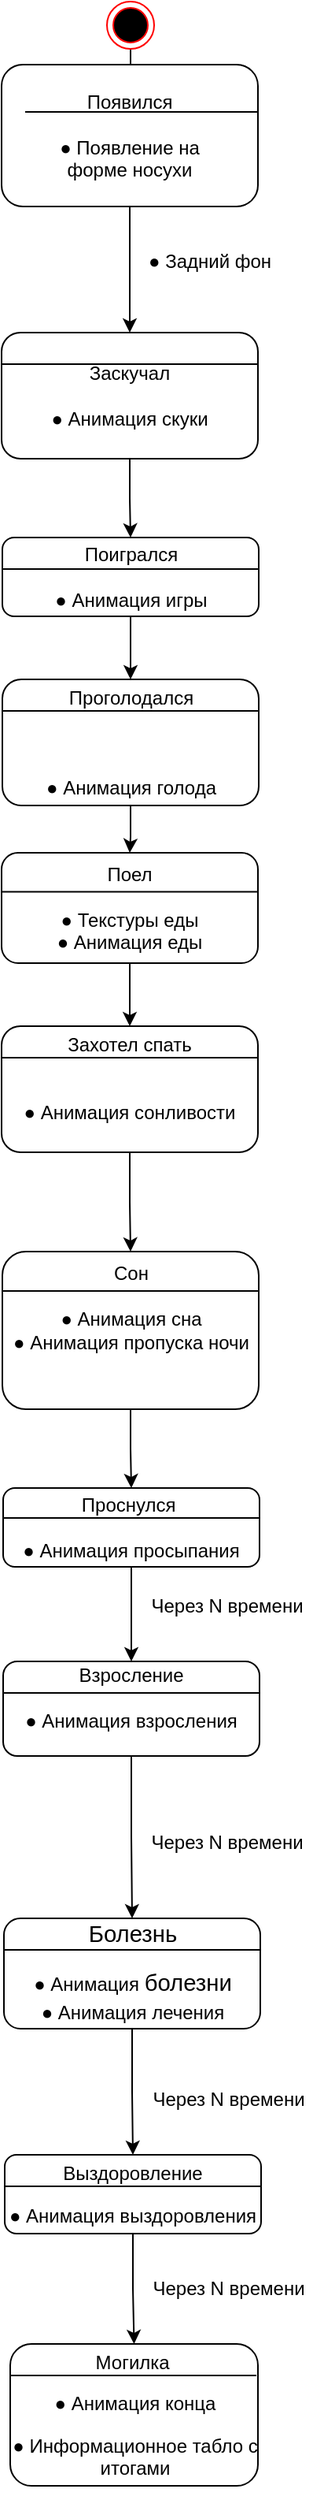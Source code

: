 <mxfile version="28.2.5">
  <diagram name="Страница — 1" id="weVgULx81snFW1Cj19E9">
    <mxGraphModel dx="679" dy="404" grid="1" gridSize="10" guides="1" tooltips="1" connect="1" arrows="1" fold="1" page="1" pageScale="1" pageWidth="827" pageHeight="1169" math="0" shadow="0">
      <root>
        <mxCell id="0" />
        <mxCell id="1" parent="0" />
        <mxCell id="fqgmly1ymyeLt8nfqOBk-8" style="edgeStyle=orthogonalEdgeStyle;rounded=0;orthogonalLoop=1;jettySize=auto;html=1;entryX=0.5;entryY=0;entryDx=0;entryDy=0;" parent="1" source="fqgmly1ymyeLt8nfqOBk-6" target="fqgmly1ymyeLt8nfqOBk-7" edge="1">
          <mxGeometry relative="1" as="geometry" />
        </mxCell>
        <mxCell id="fqgmly1ymyeLt8nfqOBk-6" value="" style="ellipse;html=1;shape=endState;fillColor=#000000;strokeColor=light-dark(#ff0000, #ffffff);" parent="1" vertex="1">
          <mxGeometry x="399" y="50" width="30" height="30" as="geometry" />
        </mxCell>
        <mxCell id="fqgmly1ymyeLt8nfqOBk-13" style="edgeStyle=orthogonalEdgeStyle;rounded=0;orthogonalLoop=1;jettySize=auto;html=1;entryX=0.5;entryY=0;entryDx=0;entryDy=0;" parent="1" source="fqgmly1ymyeLt8nfqOBk-7" target="fqgmly1ymyeLt8nfqOBk-10" edge="1">
          <mxGeometry relative="1" as="geometry" />
        </mxCell>
        <mxCell id="fqgmly1ymyeLt8nfqOBk-7" value="Появился&lt;div&gt;&lt;span style=&quot;background-color: transparent; color: light-dark(rgb(0, 0, 0), rgb(255, 255, 255));&quot;&gt;&lt;br&gt;&lt;/span&gt;&lt;/div&gt;&lt;div&gt;&lt;span style=&quot;background-color: transparent;&quot;&gt;● Появление на форме&lt;/span&gt;&lt;span style=&quot;background-color: transparent; color: light-dark(rgb(0, 0, 0), rgb(255, 255, 255));&quot;&gt;&amp;nbsp;носухи&lt;br&gt;&lt;/span&gt;&lt;/div&gt;" style="rounded=1;whiteSpace=wrap;html=1;" parent="1" vertex="1">
          <mxGeometry x="332" y="90" width="163" height="90" as="geometry" />
        </mxCell>
        <mxCell id="fqgmly1ymyeLt8nfqOBk-9" value="" style="endArrow=none;html=1;rounded=0;entryX=0.998;entryY=0.333;entryDx=0;entryDy=0;exitX=0;exitY=0.25;exitDx=0;exitDy=0;entryPerimeter=0;" parent="1" target="fqgmly1ymyeLt8nfqOBk-7" edge="1">
          <mxGeometry width="50" height="50" relative="1" as="geometry">
            <mxPoint x="347" y="120" as="sourcePoint" />
            <mxPoint x="481" y="120" as="targetPoint" />
          </mxGeometry>
        </mxCell>
        <mxCell id="fqgmly1ymyeLt8nfqOBk-15" style="edgeStyle=orthogonalEdgeStyle;rounded=0;orthogonalLoop=1;jettySize=auto;html=1;entryX=0.5;entryY=0;entryDx=0;entryDy=0;" parent="1" source="fqgmly1ymyeLt8nfqOBk-10" target="fqgmly1ymyeLt8nfqOBk-14" edge="1">
          <mxGeometry relative="1" as="geometry" />
        </mxCell>
        <mxCell id="fqgmly1ymyeLt8nfqOBk-10" value="Заскучал&lt;div&gt;&lt;br&gt;&lt;/div&gt;&lt;div&gt;● Анимация скуки&lt;/div&gt;" style="rounded=1;whiteSpace=wrap;html=1;" parent="1" vertex="1">
          <mxGeometry x="332" y="260" width="163" height="80" as="geometry" />
        </mxCell>
        <mxCell id="fqgmly1ymyeLt8nfqOBk-12" value="" style="endArrow=none;html=1;rounded=0;exitX=0;exitY=0.25;exitDx=0;exitDy=0;entryX=1;entryY=0.25;entryDx=0;entryDy=0;" parent="1" source="fqgmly1ymyeLt8nfqOBk-10" target="fqgmly1ymyeLt8nfqOBk-10" edge="1">
          <mxGeometry width="50" height="50" relative="1" as="geometry">
            <mxPoint x="380" y="280" as="sourcePoint" />
            <mxPoint x="480" y="280" as="targetPoint" />
          </mxGeometry>
        </mxCell>
        <mxCell id="fqgmly1ymyeLt8nfqOBk-20" style="edgeStyle=orthogonalEdgeStyle;rounded=0;orthogonalLoop=1;jettySize=auto;html=1;entryX=0.5;entryY=0;entryDx=0;entryDy=0;" parent="1" source="fqgmly1ymyeLt8nfqOBk-14" target="fqgmly1ymyeLt8nfqOBk-18" edge="1">
          <mxGeometry relative="1" as="geometry" />
        </mxCell>
        <mxCell id="fqgmly1ymyeLt8nfqOBk-14" value="Поигрался&lt;div&gt;&lt;br&gt;&lt;/div&gt;&lt;div&gt;● Анимация игры&lt;/div&gt;" style="rounded=1;whiteSpace=wrap;html=1;" parent="1" vertex="1">
          <mxGeometry x="332.5" y="390" width="163" height="50" as="geometry" />
        </mxCell>
        <mxCell id="fqgmly1ymyeLt8nfqOBk-16" value="" style="endArrow=none;html=1;rounded=0;exitX=0;exitY=0.25;exitDx=0;exitDy=0;entryX=1;entryY=0.25;entryDx=0;entryDy=0;" parent="1" edge="1">
          <mxGeometry width="50" height="50" relative="1" as="geometry">
            <mxPoint x="332.5" y="410" as="sourcePoint" />
            <mxPoint x="495.5" y="410" as="targetPoint" />
          </mxGeometry>
        </mxCell>
        <mxCell id="fqgmly1ymyeLt8nfqOBk-23" style="edgeStyle=orthogonalEdgeStyle;rounded=0;orthogonalLoop=1;jettySize=auto;html=1;entryX=0.5;entryY=0;entryDx=0;entryDy=0;" parent="1" source="fqgmly1ymyeLt8nfqOBk-18" target="fqgmly1ymyeLt8nfqOBk-21" edge="1">
          <mxGeometry relative="1" as="geometry" />
        </mxCell>
        <mxCell id="fqgmly1ymyeLt8nfqOBk-18" value="Проголодался&lt;div&gt;&lt;br&gt;&lt;/div&gt;&lt;div&gt;&lt;br&gt;&lt;/div&gt;&lt;div&gt;&lt;br&gt;&lt;/div&gt;&lt;div&gt;● Анимация голода&lt;/div&gt;" style="rounded=1;whiteSpace=wrap;html=1;" parent="1" vertex="1">
          <mxGeometry x="332.5" y="480" width="163" height="80" as="geometry" />
        </mxCell>
        <mxCell id="fqgmly1ymyeLt8nfqOBk-19" value="" style="endArrow=none;html=1;rounded=0;exitX=0;exitY=0.25;exitDx=0;exitDy=0;entryX=1;entryY=0.25;entryDx=0;entryDy=0;" parent="1" source="fqgmly1ymyeLt8nfqOBk-18" target="fqgmly1ymyeLt8nfqOBk-18" edge="1">
          <mxGeometry width="50" height="50" relative="1" as="geometry">
            <mxPoint x="380.5" y="500" as="sourcePoint" />
            <mxPoint x="480.5" y="500" as="targetPoint" />
          </mxGeometry>
        </mxCell>
        <mxCell id="fqgmly1ymyeLt8nfqOBk-29" style="edgeStyle=orthogonalEdgeStyle;rounded=0;orthogonalLoop=1;jettySize=auto;html=1;entryX=0.5;entryY=0;entryDx=0;entryDy=0;" parent="1" source="fqgmly1ymyeLt8nfqOBk-21" target="fqgmly1ymyeLt8nfqOBk-24" edge="1">
          <mxGeometry relative="1" as="geometry" />
        </mxCell>
        <mxCell id="fqgmly1ymyeLt8nfqOBk-21" value="Поел&lt;div&gt;&lt;br&gt;&lt;/div&gt;&lt;div&gt;● Текстуры еды&lt;/div&gt;&lt;div&gt;● Анимация еды&lt;/div&gt;" style="rounded=1;whiteSpace=wrap;html=1;" parent="1" vertex="1">
          <mxGeometry x="332" y="590" width="163" height="70" as="geometry" />
        </mxCell>
        <mxCell id="fqgmly1ymyeLt8nfqOBk-22" value="" style="endArrow=none;html=1;rounded=0;exitX=0;exitY=0.25;exitDx=0;exitDy=0;entryX=1;entryY=0.25;entryDx=0;entryDy=0;" parent="1" edge="1">
          <mxGeometry width="50" height="50" relative="1" as="geometry">
            <mxPoint x="332" y="614.8" as="sourcePoint" />
            <mxPoint x="495" y="614.8" as="targetPoint" />
          </mxGeometry>
        </mxCell>
        <mxCell id="fqgmly1ymyeLt8nfqOBk-32" style="edgeStyle=orthogonalEdgeStyle;rounded=0;orthogonalLoop=1;jettySize=auto;html=1;entryX=0.5;entryY=0;entryDx=0;entryDy=0;" parent="1" source="fqgmly1ymyeLt8nfqOBk-24" target="fqgmly1ymyeLt8nfqOBk-36" edge="1">
          <mxGeometry relative="1" as="geometry">
            <mxPoint x="413.5" y="830" as="targetPoint" />
          </mxGeometry>
        </mxCell>
        <mxCell id="fqgmly1ymyeLt8nfqOBk-24" value="Захотел спать&lt;div&gt;&lt;br&gt;&lt;/div&gt;&lt;div&gt;&lt;br&gt;&lt;/div&gt;&lt;div&gt;&lt;span style=&quot;background-color: transparent; color: light-dark(rgb(0, 0, 0), rgb(255, 255, 255));&quot;&gt;● Анимация сонливости&lt;/span&gt;&lt;/div&gt;&lt;div&gt;&lt;br&gt;&lt;/div&gt;" style="rounded=1;whiteSpace=wrap;html=1;" parent="1" vertex="1">
          <mxGeometry x="332" y="700" width="163" height="80" as="geometry" />
        </mxCell>
        <mxCell id="fqgmly1ymyeLt8nfqOBk-25" value="" style="endArrow=none;html=1;rounded=0;exitX=0;exitY=0.25;exitDx=0;exitDy=0;entryX=1;entryY=0.25;entryDx=0;entryDy=0;" parent="1" source="fqgmly1ymyeLt8nfqOBk-24" target="fqgmly1ymyeLt8nfqOBk-24" edge="1">
          <mxGeometry width="50" height="50" relative="1" as="geometry">
            <mxPoint x="380" y="720" as="sourcePoint" />
            <mxPoint x="480" y="720" as="targetPoint" />
          </mxGeometry>
        </mxCell>
        <mxCell id="fqgmly1ymyeLt8nfqOBk-26" value="● Задний фон" style="text;html=1;align=center;verticalAlign=middle;resizable=0;points=[];autosize=1;strokeColor=none;fillColor=none;" parent="1" vertex="1">
          <mxGeometry x="414" y="200" width="100" height="30" as="geometry" />
        </mxCell>
        <mxCell id="fqgmly1ymyeLt8nfqOBk-41" style="edgeStyle=orthogonalEdgeStyle;rounded=0;orthogonalLoop=1;jettySize=auto;html=1;entryX=0.5;entryY=0;entryDx=0;entryDy=0;" parent="1" source="fqgmly1ymyeLt8nfqOBk-36" target="fqgmly1ymyeLt8nfqOBk-39" edge="1">
          <mxGeometry relative="1" as="geometry" />
        </mxCell>
        <mxCell id="fqgmly1ymyeLt8nfqOBk-36" value="Сон&lt;div&gt;&lt;br&gt;&lt;/div&gt;&lt;div&gt;● Анимация сна&lt;/div&gt;&lt;div&gt;● Анимация пропуска ночи&lt;/div&gt;&lt;div&gt;&lt;br&gt;&lt;/div&gt;&lt;div&gt;&lt;br&gt;&lt;/div&gt;" style="rounded=1;whiteSpace=wrap;html=1;" parent="1" vertex="1">
          <mxGeometry x="332.5" y="843" width="163" height="100" as="geometry" />
        </mxCell>
        <mxCell id="fqgmly1ymyeLt8nfqOBk-37" value="" style="endArrow=none;html=1;rounded=0;exitX=0;exitY=0.25;exitDx=0;exitDy=0;entryX=1;entryY=0.25;entryDx=0;entryDy=0;" parent="1" source="fqgmly1ymyeLt8nfqOBk-36" target="fqgmly1ymyeLt8nfqOBk-36" edge="1">
          <mxGeometry width="50" height="50" relative="1" as="geometry">
            <mxPoint x="380.5" y="863" as="sourcePoint" />
            <mxPoint x="480.5" y="863" as="targetPoint" />
          </mxGeometry>
        </mxCell>
        <mxCell id="fqgmly1ymyeLt8nfqOBk-45" style="edgeStyle=orthogonalEdgeStyle;rounded=0;orthogonalLoop=1;jettySize=auto;html=1;entryX=0.5;entryY=0;entryDx=0;entryDy=0;" parent="1" source="fqgmly1ymyeLt8nfqOBk-39" target="fqgmly1ymyeLt8nfqOBk-43" edge="1">
          <mxGeometry relative="1" as="geometry" />
        </mxCell>
        <mxCell id="fqgmly1ymyeLt8nfqOBk-39" value="&lt;div&gt;Проснулся&amp;nbsp;&lt;/div&gt;&lt;div&gt;&lt;br&gt;&lt;/div&gt;&lt;div&gt;● Анимация просыпания&lt;/div&gt;" style="rounded=1;whiteSpace=wrap;html=1;" parent="1" vertex="1">
          <mxGeometry x="333" y="993" width="163" height="50" as="geometry" />
        </mxCell>
        <mxCell id="fqgmly1ymyeLt8nfqOBk-40" value="" style="endArrow=none;html=1;rounded=0;exitX=0;exitY=0.25;exitDx=0;exitDy=0;entryX=1;entryY=0.25;entryDx=0;entryDy=0;" parent="1" edge="1">
          <mxGeometry width="50" height="50" relative="1" as="geometry">
            <mxPoint x="332.5" y="1012" as="sourcePoint" />
            <mxPoint x="495.5" y="1012" as="targetPoint" />
          </mxGeometry>
        </mxCell>
        <mxCell id="DeCq2CqXdTrPyA5d1G-L-4" style="edgeStyle=orthogonalEdgeStyle;rounded=0;orthogonalLoop=1;jettySize=auto;html=1;entryX=0.5;entryY=0;entryDx=0;entryDy=0;" parent="1" source="fqgmly1ymyeLt8nfqOBk-43" target="DeCq2CqXdTrPyA5d1G-L-5" edge="1">
          <mxGeometry relative="1" as="geometry">
            <mxPoint x="415" y="1253.0" as="targetPoint" />
          </mxGeometry>
        </mxCell>
        <mxCell id="fqgmly1ymyeLt8nfqOBk-43" value="Взросление&lt;div&gt;&lt;br&gt;&lt;/div&gt;&lt;div&gt;● Анимация взросления&lt;/div&gt;&lt;div&gt;&lt;br&gt;&lt;/div&gt;" style="rounded=1;whiteSpace=wrap;html=1;" parent="1" vertex="1">
          <mxGeometry x="333" y="1103" width="163" height="60" as="geometry" />
        </mxCell>
        <mxCell id="fqgmly1ymyeLt8nfqOBk-44" value="" style="endArrow=none;html=1;rounded=0;exitX=0;exitY=0.25;exitDx=0;exitDy=0;entryX=1;entryY=0.25;entryDx=0;entryDy=0;" parent="1" edge="1">
          <mxGeometry width="50" height="50" relative="1" as="geometry">
            <mxPoint x="332.5" y="1123" as="sourcePoint" />
            <mxPoint x="495.5" y="1123" as="targetPoint" />
          </mxGeometry>
        </mxCell>
        <mxCell id="fqgmly1ymyeLt8nfqOBk-46" value="Через N времени" style="text;html=1;align=center;verticalAlign=middle;resizable=0;points=[];autosize=1;strokeColor=none;fillColor=none;" parent="1" vertex="1">
          <mxGeometry x="414.5" y="1053" width="120" height="30" as="geometry" />
        </mxCell>
        <mxCell id="DeCq2CqXdTrPyA5d1G-L-3" value="Через N времени" style="text;html=1;align=center;verticalAlign=middle;resizable=0;points=[];autosize=1;strokeColor=none;fillColor=none;" parent="1" vertex="1">
          <mxGeometry x="415" y="1203" width="120" height="30" as="geometry" />
        </mxCell>
        <mxCell id="DeCq2CqXdTrPyA5d1G-L-12" style="edgeStyle=orthogonalEdgeStyle;rounded=0;orthogonalLoop=1;jettySize=auto;html=1;entryX=0.5;entryY=0;entryDx=0;entryDy=0;" parent="1" source="DeCq2CqXdTrPyA5d1G-L-5" target="DeCq2CqXdTrPyA5d1G-L-9" edge="1">
          <mxGeometry relative="1" as="geometry" />
        </mxCell>
        <mxCell id="DeCq2CqXdTrPyA5d1G-L-5" value="&lt;span style=&quot;font-size:11.0pt;line-height:107%;&lt;br/&gt;font-family:&amp;quot;Calibri&amp;quot;,sans-serif;mso-ascii-theme-font:minor-latin;mso-fareast-font-family:&lt;br/&gt;Calibri;mso-fareast-theme-font:minor-latin;mso-hansi-theme-font:minor-latin;&lt;br/&gt;mso-bidi-font-family:&amp;quot;Times New Roman&amp;quot;;mso-bidi-theme-font:minor-bidi;&lt;br/&gt;mso-ansi-language:RU;mso-fareast-language:EN-US;mso-bidi-language:AR-SA&quot;&gt;Болезнь&lt;/span&gt;&lt;br&gt;&lt;div&gt;&lt;br&gt;&lt;/div&gt;&lt;div&gt;● Анимация&amp;nbsp;&lt;span style=&quot;font-family: Calibri, sans-serif; font-size: 11pt; background-color: transparent; color: light-dark(rgb(0, 0, 0), rgb(255, 255, 255));&quot;&gt;болезни&lt;/span&gt;&lt;br&gt;&lt;/div&gt;&lt;div&gt;● Анимация лечения&lt;span style=&quot;font-family: Calibri, sans-serif; font-size: 11pt; background-color: transparent; color: light-dark(rgb(0, 0, 0), rgb(255, 255, 255));&quot;&gt;&lt;/span&gt;&lt;/div&gt;" style="rounded=1;whiteSpace=wrap;html=1;" parent="1" vertex="1">
          <mxGeometry x="333.5" y="1266" width="163" height="70" as="geometry" />
        </mxCell>
        <mxCell id="DeCq2CqXdTrPyA5d1G-L-6" value="" style="endArrow=none;html=1;rounded=0;exitX=0;exitY=0.25;exitDx=0;exitDy=0;entryX=1;entryY=0.25;entryDx=0;entryDy=0;" parent="1" edge="1">
          <mxGeometry width="50" height="50" relative="1" as="geometry">
            <mxPoint x="333" y="1286" as="sourcePoint" />
            <mxPoint x="496" y="1286" as="targetPoint" />
          </mxGeometry>
        </mxCell>
        <mxCell id="DeCq2CqXdTrPyA5d1G-L-16" style="edgeStyle=orthogonalEdgeStyle;rounded=0;orthogonalLoop=1;jettySize=auto;html=1;entryX=0.5;entryY=0;entryDx=0;entryDy=0;" parent="1" source="DeCq2CqXdTrPyA5d1G-L-9" target="DeCq2CqXdTrPyA5d1G-L-13" edge="1">
          <mxGeometry relative="1" as="geometry" />
        </mxCell>
        <mxCell id="DeCq2CqXdTrPyA5d1G-L-9" value="&lt;div&gt;&lt;p class=&quot;MsoNormal&quot;&gt;Выздоровление&lt;/p&gt;&lt;/div&gt;&lt;div&gt;● Анимация в&lt;span style=&quot;background-color: transparent; color: light-dark(rgb(0, 0, 0), rgb(255, 255, 255));&quot;&gt;ыздоровления&lt;/span&gt;&lt;/div&gt;&lt;p class=&quot;MsoNormal&quot;&gt;&lt;/p&gt;" style="rounded=1;whiteSpace=wrap;html=1;" parent="1" vertex="1">
          <mxGeometry x="334" y="1416" width="163" height="50" as="geometry" />
        </mxCell>
        <mxCell id="DeCq2CqXdTrPyA5d1G-L-10" value="" style="endArrow=none;html=1;rounded=0;exitX=0;exitY=0.25;exitDx=0;exitDy=0;entryX=1;entryY=0.25;entryDx=0;entryDy=0;" parent="1" edge="1">
          <mxGeometry width="50" height="50" relative="1" as="geometry">
            <mxPoint x="333.5" y="1436" as="sourcePoint" />
            <mxPoint x="496.5" y="1436" as="targetPoint" />
          </mxGeometry>
        </mxCell>
        <mxCell id="DeCq2CqXdTrPyA5d1G-L-11" value="Через N времени" style="text;html=1;align=center;verticalAlign=middle;resizable=0;points=[];autosize=1;strokeColor=none;fillColor=none;" parent="1" vertex="1">
          <mxGeometry x="415.5" y="1366" width="120" height="30" as="geometry" />
        </mxCell>
        <mxCell id="DeCq2CqXdTrPyA5d1G-L-13" value="&lt;div&gt;&lt;p class=&quot;MsoNormal&quot;&gt;&lt;span style=&quot;background-color: transparent; color: light-dark(rgb(0, 0, 0), rgb(255, 255, 255));&quot;&gt;Могилка&amp;nbsp;&lt;/span&gt;&lt;/p&gt;&lt;p class=&quot;MsoNormal&quot;&gt;&lt;span style=&quot;background-color: transparent; color: light-dark(rgb(0, 0, 0), rgb(255, 255, 255));&quot;&gt;● Анимация конца&lt;/span&gt;&lt;/p&gt;&lt;p class=&quot;MsoNormal&quot;&gt;● Информационное табло с итогами&lt;span style=&quot;background-color: transparent; color: light-dark(rgb(0, 0, 0), rgb(255, 255, 255));&quot;&gt;&lt;/span&gt;&lt;/p&gt;&lt;/div&gt;&lt;p class=&quot;MsoNormal&quot;&gt;&lt;/p&gt;" style="rounded=1;whiteSpace=wrap;html=1;" parent="1" vertex="1">
          <mxGeometry x="337.5" y="1536" width="157.5" height="90" as="geometry" />
        </mxCell>
        <mxCell id="DeCq2CqXdTrPyA5d1G-L-14" value="" style="endArrow=none;html=1;rounded=0;entryX=1;entryY=0.25;entryDx=0;entryDy=0;" parent="1" edge="1">
          <mxGeometry width="50" height="50" relative="1" as="geometry">
            <mxPoint x="337" y="1556" as="sourcePoint" />
            <mxPoint x="494" y="1556" as="targetPoint" />
          </mxGeometry>
        </mxCell>
        <mxCell id="DeCq2CqXdTrPyA5d1G-L-15" value="Через N времени" style="text;html=1;align=center;verticalAlign=middle;resizable=0;points=[];autosize=1;strokeColor=none;fillColor=none;" parent="1" vertex="1">
          <mxGeometry x="416" y="1486" width="120" height="30" as="geometry" />
        </mxCell>
      </root>
    </mxGraphModel>
  </diagram>
</mxfile>
